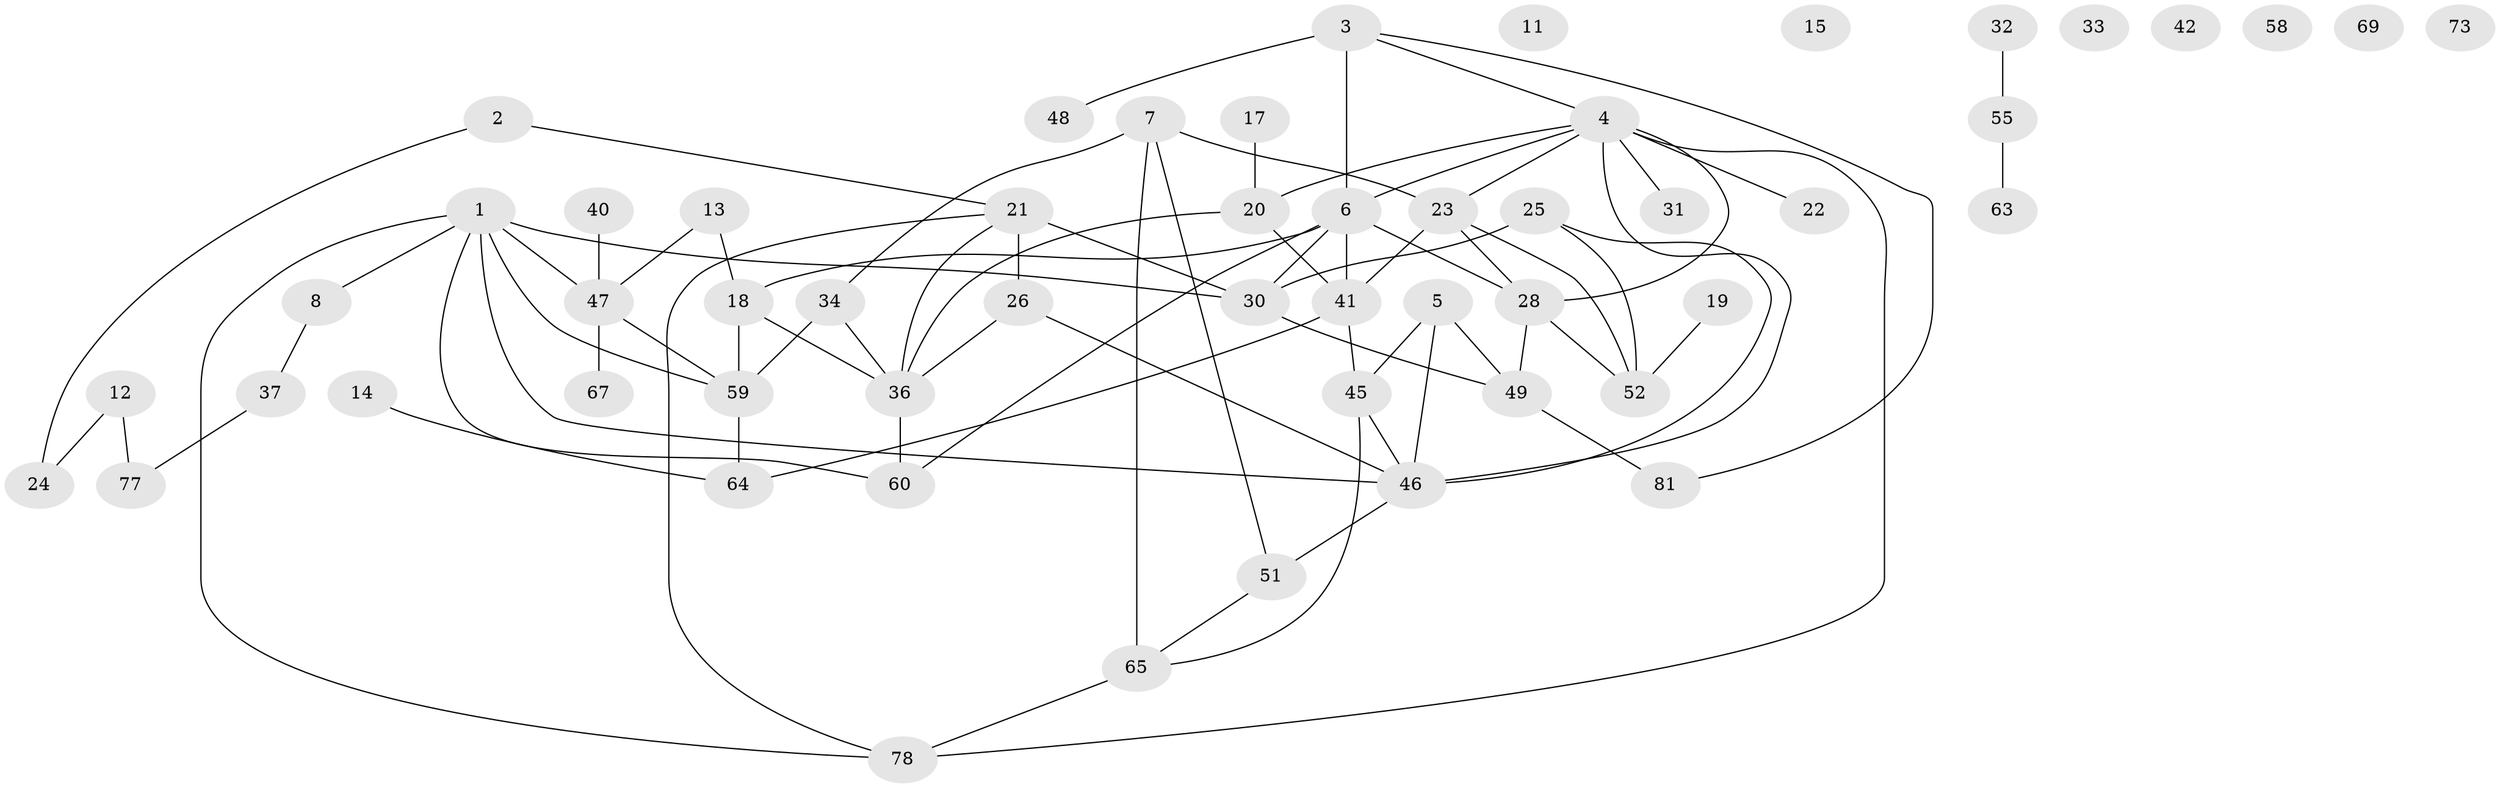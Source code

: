 // original degree distribution, {3: 0.2222222222222222, 1: 0.20987654320987653, 5: 0.07407407407407407, 4: 0.18518518518518517, 2: 0.16049382716049382, 6: 0.06172839506172839, 0: 0.07407407407407407, 7: 0.012345679012345678}
// Generated by graph-tools (version 1.1) at 2025/41/03/06/25 10:41:25]
// undirected, 54 vertices, 78 edges
graph export_dot {
graph [start="1"]
  node [color=gray90,style=filled];
  1 [super="+9"];
  2 [super="+56"];
  3 [super="+38"];
  4 [super="+43"];
  5;
  6 [super="+74"];
  7 [super="+10"];
  8 [super="+70"];
  11 [super="+35"];
  12 [super="+16"];
  13;
  14 [super="+29"];
  15;
  17;
  18 [super="+80"];
  19;
  20 [super="+44"];
  21 [super="+66"];
  22 [super="+27"];
  23 [super="+61"];
  24;
  25;
  26;
  28 [super="+62"];
  30 [super="+39"];
  31;
  32;
  33;
  34 [super="+79"];
  36 [super="+75"];
  37 [super="+53"];
  40;
  41 [super="+54"];
  42;
  45 [super="+68"];
  46 [super="+50"];
  47 [super="+76"];
  48;
  49;
  51;
  52 [super="+57"];
  55;
  58;
  59 [super="+72"];
  60;
  63;
  64;
  65 [super="+71"];
  67;
  69;
  73;
  77;
  78;
  81;
  1 -- 46;
  1 -- 78;
  1 -- 60;
  1 -- 47;
  1 -- 59;
  1 -- 30;
  1 -- 8;
  2 -- 24;
  2 -- 21;
  3 -- 48;
  3 -- 81;
  3 -- 4;
  3 -- 6 [weight=2];
  4 -- 23;
  4 -- 31;
  4 -- 22;
  4 -- 78;
  4 -- 28;
  4 -- 6;
  4 -- 20;
  4 -- 46;
  5 -- 45;
  5 -- 46;
  5 -- 49;
  6 -- 41;
  6 -- 60;
  6 -- 30 [weight=2];
  6 -- 28;
  6 -- 18;
  7 -- 65 [weight=2];
  7 -- 51;
  7 -- 34;
  7 -- 23;
  8 -- 37;
  12 -- 24;
  12 -- 77;
  13 -- 18;
  13 -- 47;
  14 -- 64;
  17 -- 20;
  18 -- 59;
  18 -- 36;
  19 -- 52;
  20 -- 41;
  20 -- 36;
  21 -- 26 [weight=2];
  21 -- 78;
  21 -- 30 [weight=3];
  21 -- 36;
  23 -- 52;
  23 -- 41;
  23 -- 28;
  25 -- 30;
  25 -- 46;
  25 -- 52;
  26 -- 36;
  26 -- 46;
  28 -- 49;
  28 -- 52;
  30 -- 49;
  32 -- 55;
  34 -- 59;
  34 -- 36;
  36 -- 60 [weight=2];
  37 -- 77;
  40 -- 47;
  41 -- 64;
  41 -- 45;
  45 -- 65;
  45 -- 46;
  46 -- 51;
  47 -- 67;
  47 -- 59;
  49 -- 81;
  51 -- 65;
  55 -- 63;
  59 -- 64;
  65 -- 78;
}
